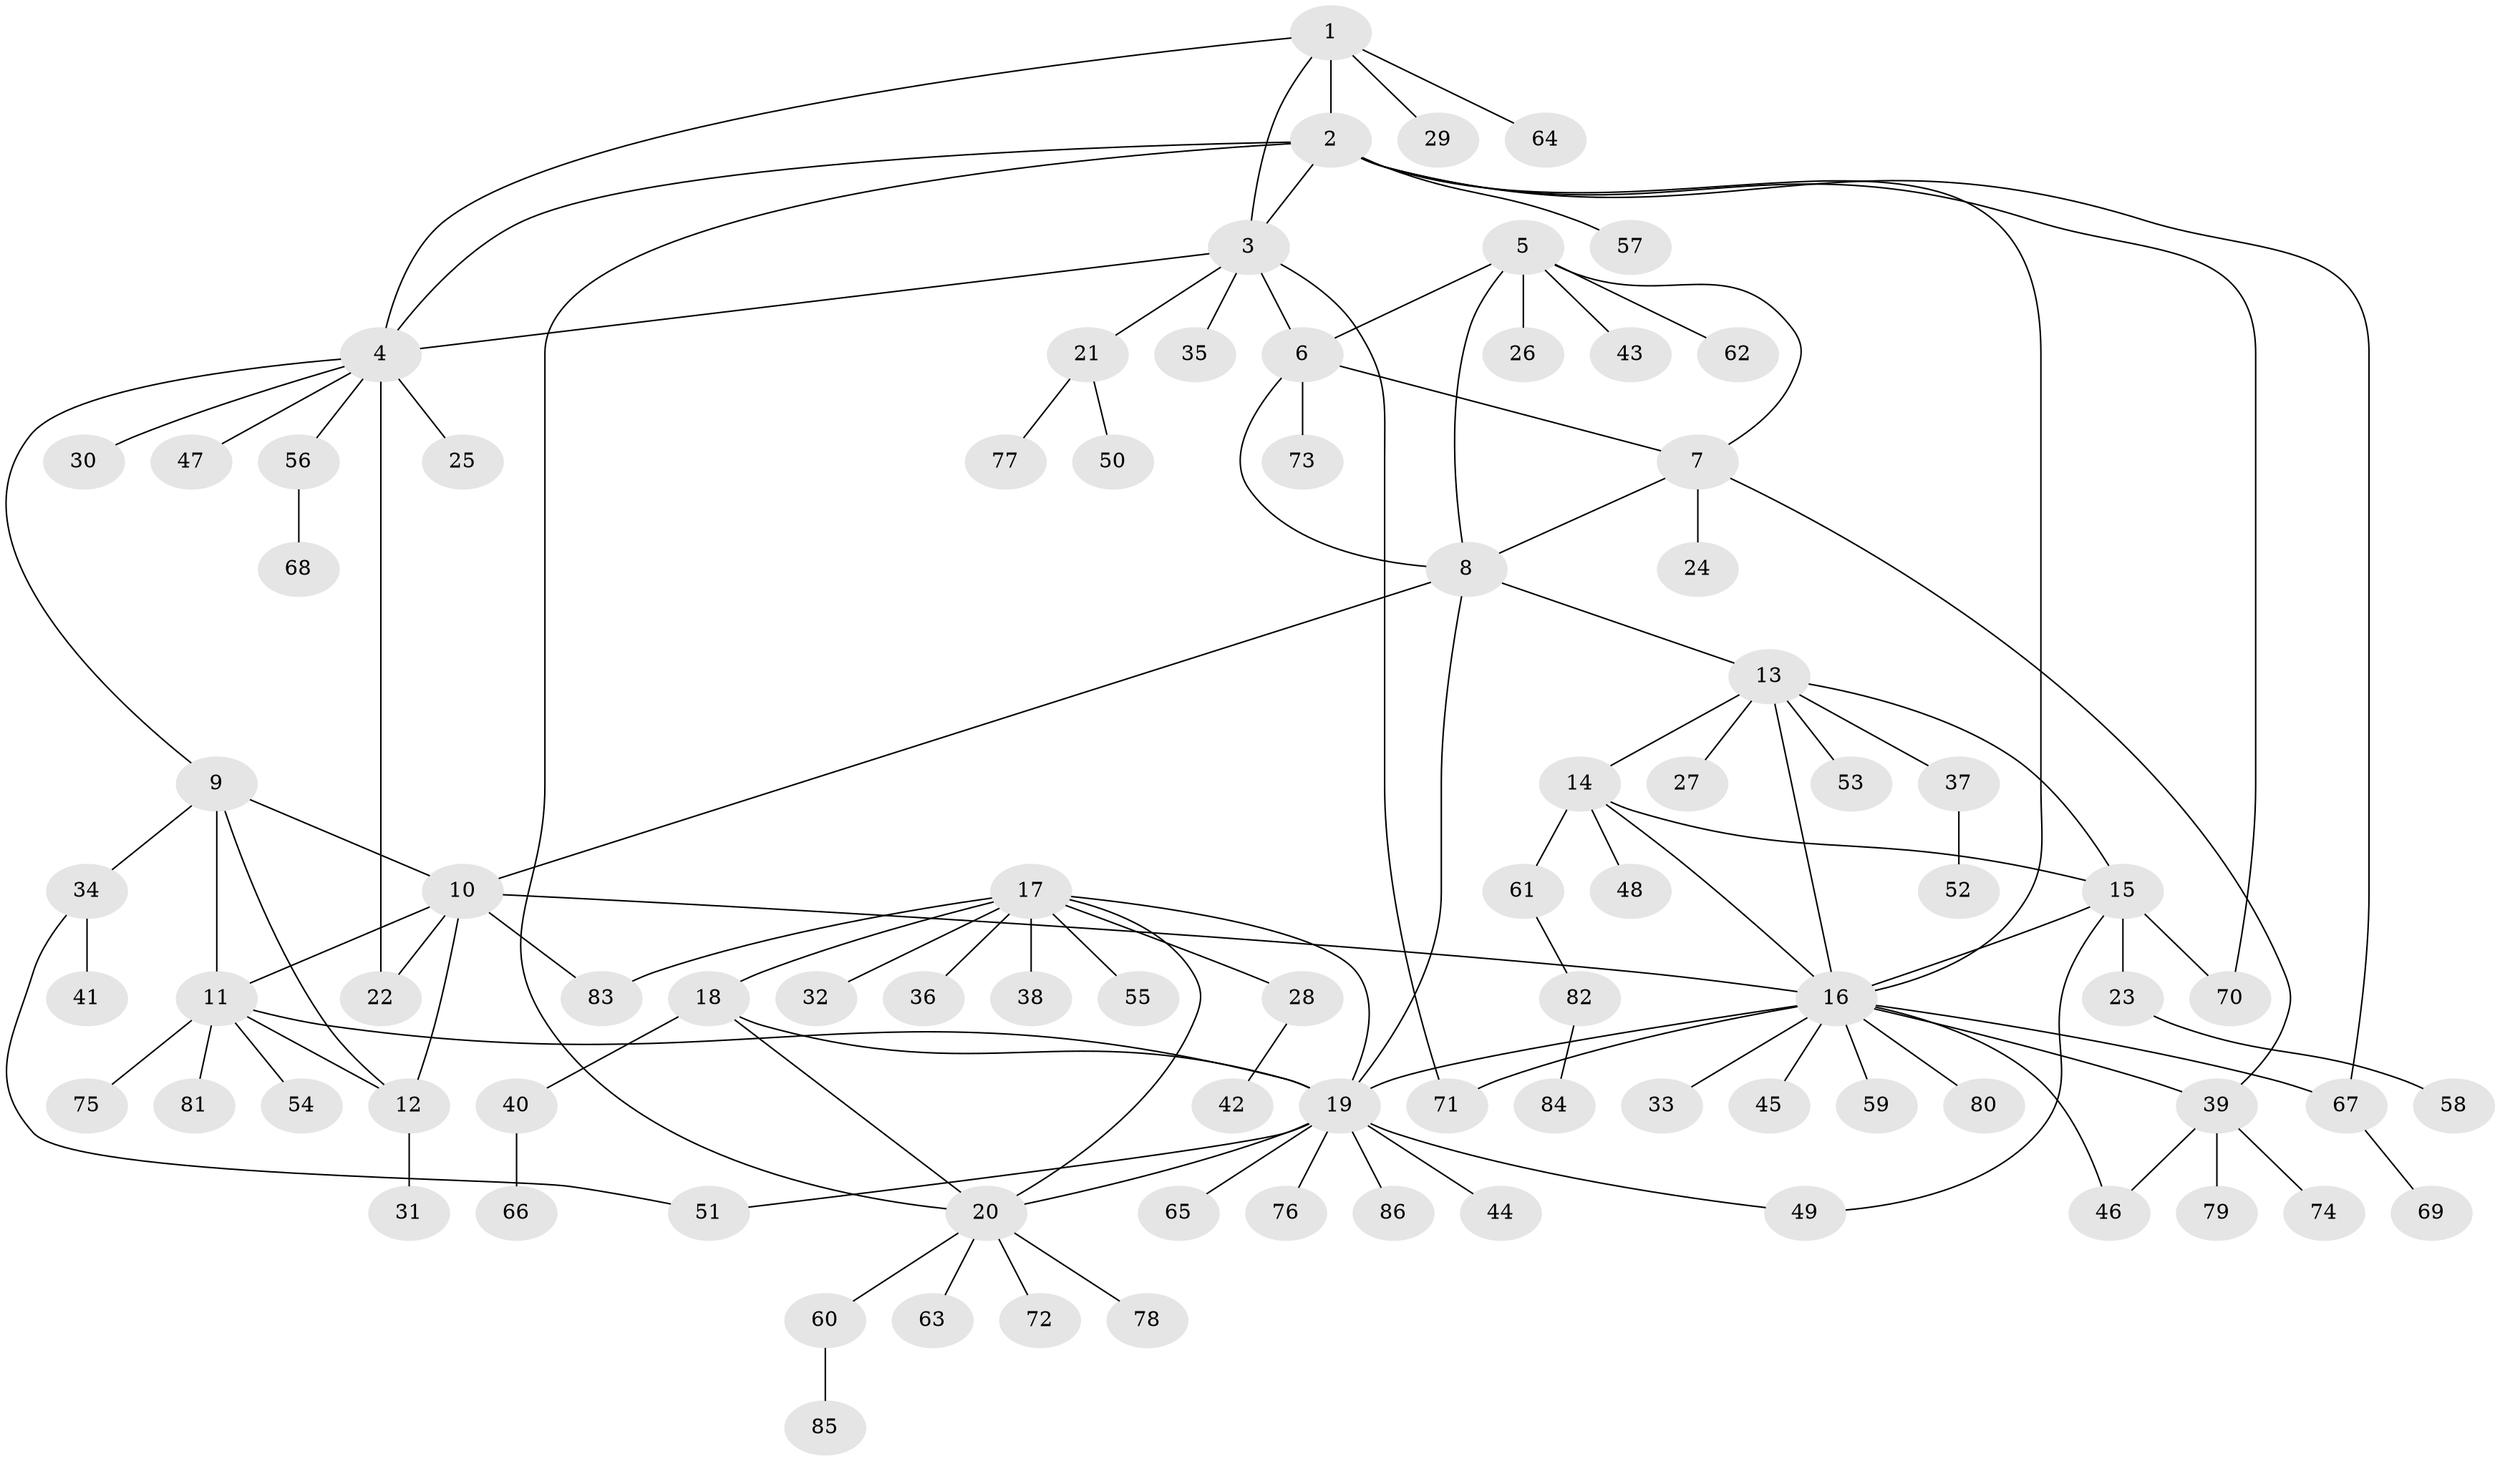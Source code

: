 // coarse degree distribution, {4: 0.06451612903225806, 8: 0.06451612903225806, 6: 0.04838709677419355, 3: 0.016129032258064516, 7: 0.016129032258064516, 9: 0.016129032258064516, 5: 0.016129032258064516, 13: 0.016129032258064516, 10: 0.016129032258064516, 2: 0.16129032258064516, 1: 0.5645161290322581}
// Generated by graph-tools (version 1.1) at 2025/52/02/27/25 19:52:15]
// undirected, 86 vertices, 115 edges
graph export_dot {
graph [start="1"]
  node [color=gray90,style=filled];
  1;
  2;
  3;
  4;
  5;
  6;
  7;
  8;
  9;
  10;
  11;
  12;
  13;
  14;
  15;
  16;
  17;
  18;
  19;
  20;
  21;
  22;
  23;
  24;
  25;
  26;
  27;
  28;
  29;
  30;
  31;
  32;
  33;
  34;
  35;
  36;
  37;
  38;
  39;
  40;
  41;
  42;
  43;
  44;
  45;
  46;
  47;
  48;
  49;
  50;
  51;
  52;
  53;
  54;
  55;
  56;
  57;
  58;
  59;
  60;
  61;
  62;
  63;
  64;
  65;
  66;
  67;
  68;
  69;
  70;
  71;
  72;
  73;
  74;
  75;
  76;
  77;
  78;
  79;
  80;
  81;
  82;
  83;
  84;
  85;
  86;
  1 -- 2;
  1 -- 3;
  1 -- 4;
  1 -- 29;
  1 -- 64;
  2 -- 3;
  2 -- 4;
  2 -- 16;
  2 -- 20;
  2 -- 57;
  2 -- 67;
  2 -- 70;
  3 -- 4;
  3 -- 6;
  3 -- 21;
  3 -- 35;
  3 -- 71;
  4 -- 9;
  4 -- 22;
  4 -- 25;
  4 -- 30;
  4 -- 47;
  4 -- 56;
  5 -- 6;
  5 -- 7;
  5 -- 8;
  5 -- 26;
  5 -- 43;
  5 -- 62;
  6 -- 7;
  6 -- 8;
  6 -- 73;
  7 -- 8;
  7 -- 24;
  7 -- 39;
  8 -- 10;
  8 -- 13;
  8 -- 19;
  9 -- 10;
  9 -- 11;
  9 -- 12;
  9 -- 34;
  10 -- 11;
  10 -- 12;
  10 -- 16;
  10 -- 22;
  10 -- 83;
  11 -- 12;
  11 -- 19;
  11 -- 54;
  11 -- 75;
  11 -- 81;
  12 -- 31;
  13 -- 14;
  13 -- 15;
  13 -- 16;
  13 -- 27;
  13 -- 37;
  13 -- 53;
  14 -- 15;
  14 -- 16;
  14 -- 48;
  14 -- 61;
  15 -- 16;
  15 -- 23;
  15 -- 49;
  15 -- 70;
  16 -- 19;
  16 -- 33;
  16 -- 39;
  16 -- 45;
  16 -- 46;
  16 -- 59;
  16 -- 67;
  16 -- 71;
  16 -- 80;
  17 -- 18;
  17 -- 19;
  17 -- 20;
  17 -- 28;
  17 -- 32;
  17 -- 36;
  17 -- 38;
  17 -- 55;
  17 -- 83;
  18 -- 19;
  18 -- 20;
  18 -- 40;
  19 -- 20;
  19 -- 44;
  19 -- 49;
  19 -- 51;
  19 -- 65;
  19 -- 76;
  19 -- 86;
  20 -- 60;
  20 -- 63;
  20 -- 72;
  20 -- 78;
  21 -- 50;
  21 -- 77;
  23 -- 58;
  28 -- 42;
  34 -- 41;
  34 -- 51;
  37 -- 52;
  39 -- 46;
  39 -- 74;
  39 -- 79;
  40 -- 66;
  56 -- 68;
  60 -- 85;
  61 -- 82;
  67 -- 69;
  82 -- 84;
}
